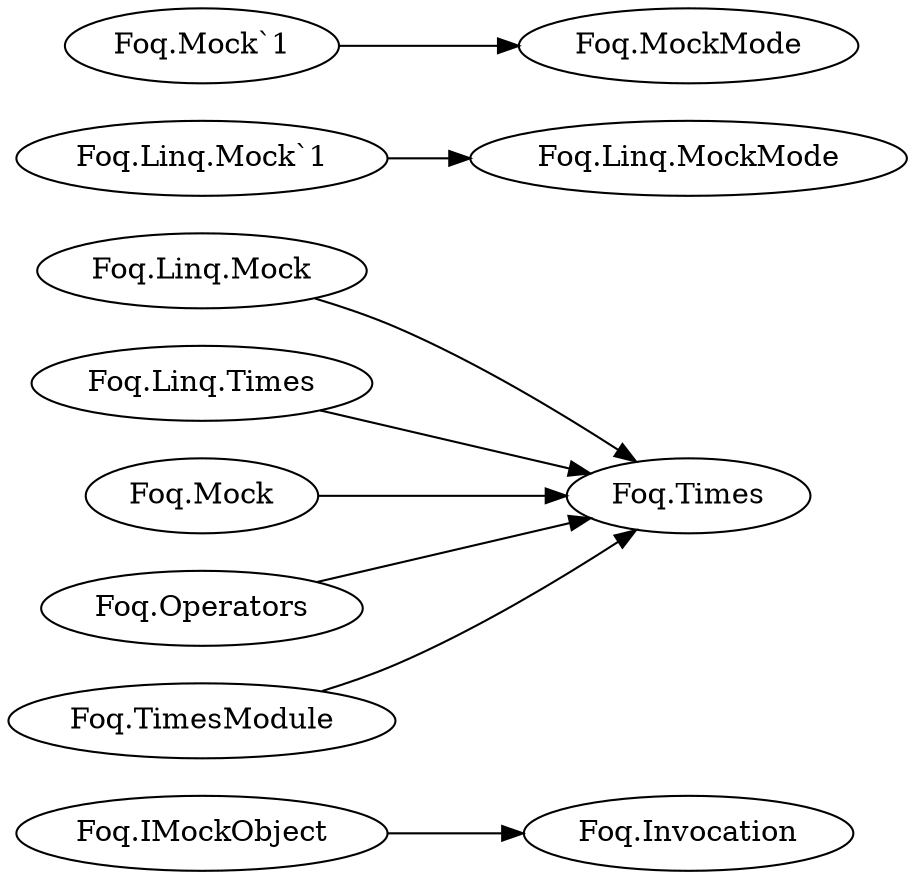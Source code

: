 digraph G {
    page="40,60"; 
    ratio=auto;
    rankdir=LR;
    fontsize=10;
   "Foq.IMockObject" -> { rank=none; "Foq.Invocation" }
   "Foq.Linq.Mock" -> { rank=none; "Foq.Times" }
   "Foq.Linq.Mock`1" -> { rank=none; "Foq.Linq.MockMode" }
   "Foq.Linq.Times" -> { rank=none; "Foq.Times" }
   "Foq.Mock" -> { rank=none; "Foq.Times" }
   "Foq.Mock`1" -> { rank=none; "Foq.MockMode" }
   "Foq.Operators" -> { rank=none; "Foq.Times" }
   "Foq.TimesModule" -> { rank=none; "Foq.Times" }
   }
